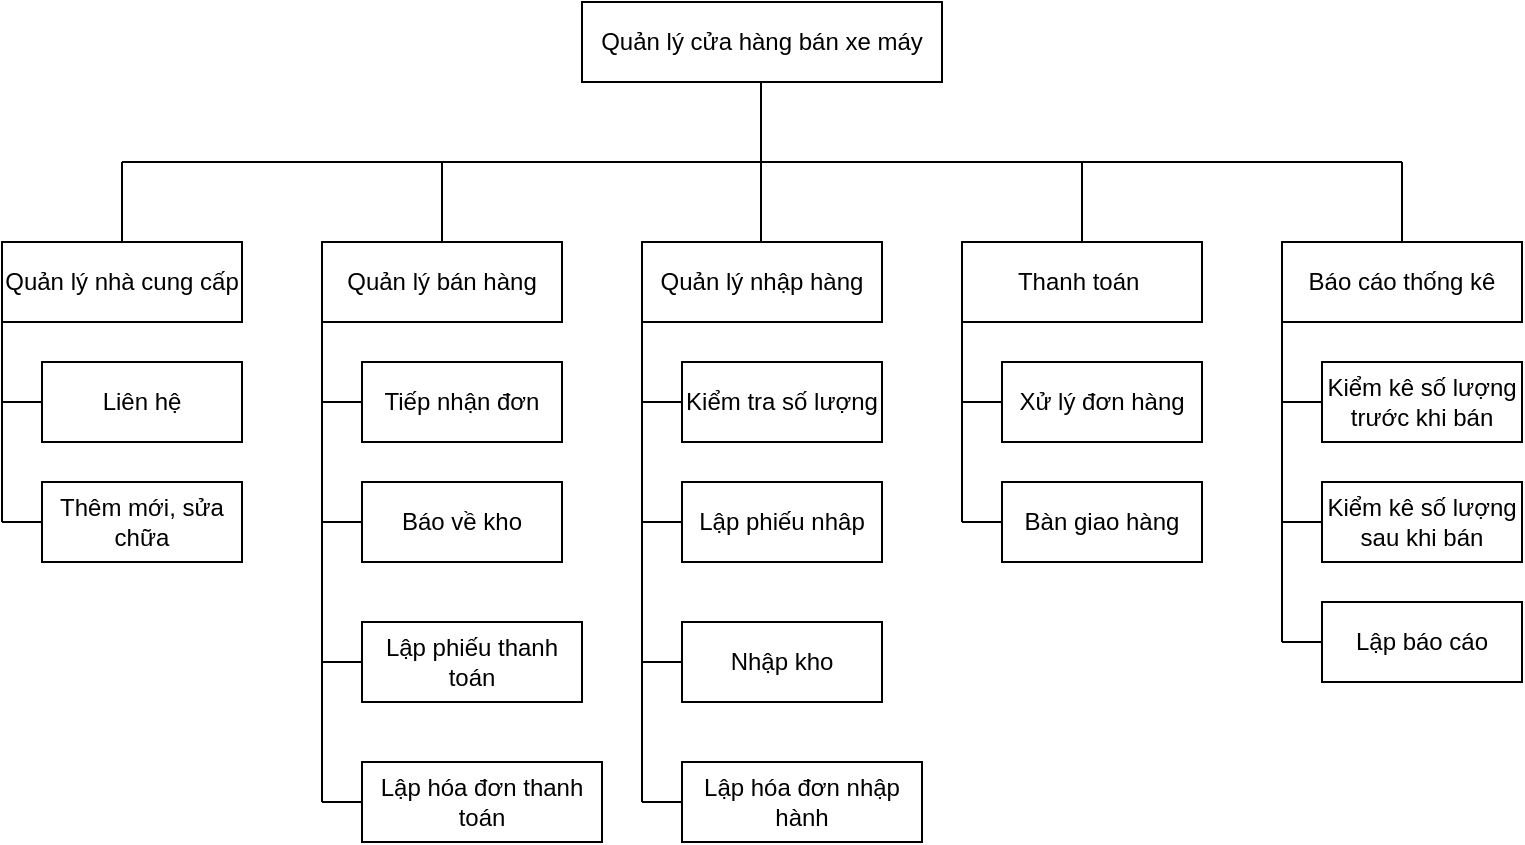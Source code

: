 <mxfile version="24.0.7" type="github">
  <diagram name="Trang-1" id="9hMVYEg62_xoFSdk9WDa">
    <mxGraphModel dx="835" dy="454" grid="1" gridSize="10" guides="1" tooltips="1" connect="1" arrows="1" fold="1" page="1" pageScale="1" pageWidth="827" pageHeight="1169" math="0" shadow="0">
      <root>
        <mxCell id="0" />
        <mxCell id="1" parent="0" />
        <mxCell id="TDgtSww-6UiiI3SMKMvU-1" value="Quản lý cửa hàng bán xe máy" style="rounded=0;whiteSpace=wrap;html=1;" vertex="1" parent="1">
          <mxGeometry x="350" y="40" width="180" height="40" as="geometry" />
        </mxCell>
        <mxCell id="TDgtSww-6UiiI3SMKMvU-5" value="" style="endArrow=none;html=1;rounded=0;" edge="1" parent="1">
          <mxGeometry width="50" height="50" relative="1" as="geometry">
            <mxPoint x="120" y="160" as="sourcePoint" />
            <mxPoint x="120" y="120" as="targetPoint" />
            <Array as="points">
              <mxPoint x="120" y="140" />
            </Array>
          </mxGeometry>
        </mxCell>
        <mxCell id="TDgtSww-6UiiI3SMKMvU-6" value="Quản lý nhà cung cấp" style="rounded=0;whiteSpace=wrap;html=1;" vertex="1" parent="1">
          <mxGeometry x="60" y="160" width="120" height="40" as="geometry" />
        </mxCell>
        <mxCell id="TDgtSww-6UiiI3SMKMvU-8" value="Liên hệ" style="rounded=0;whiteSpace=wrap;html=1;" vertex="1" parent="1">
          <mxGeometry x="80" y="220" width="100" height="40" as="geometry" />
        </mxCell>
        <mxCell id="TDgtSww-6UiiI3SMKMvU-9" value="" style="endArrow=none;html=1;rounded=0;" edge="1" parent="1">
          <mxGeometry width="50" height="50" relative="1" as="geometry">
            <mxPoint x="120" y="120" as="sourcePoint" />
            <mxPoint x="760" y="120" as="targetPoint" />
            <Array as="points" />
          </mxGeometry>
        </mxCell>
        <mxCell id="TDgtSww-6UiiI3SMKMvU-10" value="Thêm mới, sửa chữa" style="rounded=0;whiteSpace=wrap;html=1;" vertex="1" parent="1">
          <mxGeometry x="80" y="280" width="100" height="40" as="geometry" />
        </mxCell>
        <mxCell id="TDgtSww-6UiiI3SMKMvU-11" value="" style="endArrow=none;html=1;rounded=0;" edge="1" parent="1">
          <mxGeometry width="50" height="50" relative="1" as="geometry">
            <mxPoint x="60" y="300" as="sourcePoint" />
            <mxPoint x="60" y="200" as="targetPoint" />
          </mxGeometry>
        </mxCell>
        <mxCell id="TDgtSww-6UiiI3SMKMvU-12" value="" style="endArrow=none;html=1;rounded=0;entryX=0;entryY=0.5;entryDx=0;entryDy=0;" edge="1" parent="1" target="TDgtSww-6UiiI3SMKMvU-10">
          <mxGeometry width="50" height="50" relative="1" as="geometry">
            <mxPoint x="60" y="300" as="sourcePoint" />
            <mxPoint x="110" y="260" as="targetPoint" />
          </mxGeometry>
        </mxCell>
        <mxCell id="TDgtSww-6UiiI3SMKMvU-14" value="" style="endArrow=none;html=1;rounded=0;entryX=0;entryY=0.5;entryDx=0;entryDy=0;" edge="1" parent="1" target="TDgtSww-6UiiI3SMKMvU-8">
          <mxGeometry width="50" height="50" relative="1" as="geometry">
            <mxPoint x="60" y="240" as="sourcePoint" />
            <mxPoint x="110" y="190" as="targetPoint" />
          </mxGeometry>
        </mxCell>
        <mxCell id="TDgtSww-6UiiI3SMKMvU-15" value="" style="endArrow=none;html=1;rounded=0;" edge="1" parent="1">
          <mxGeometry width="50" height="50" relative="1" as="geometry">
            <mxPoint x="280" y="160" as="sourcePoint" />
            <mxPoint x="280" y="120" as="targetPoint" />
          </mxGeometry>
        </mxCell>
        <mxCell id="TDgtSww-6UiiI3SMKMvU-16" value="Quản lý bán hàng" style="rounded=0;whiteSpace=wrap;html=1;" vertex="1" parent="1">
          <mxGeometry x="220" y="160" width="120" height="40" as="geometry" />
        </mxCell>
        <mxCell id="TDgtSww-6UiiI3SMKMvU-17" value="Tiếp nhận đơn" style="rounded=0;whiteSpace=wrap;html=1;" vertex="1" parent="1">
          <mxGeometry x="240" y="220" width="100" height="40" as="geometry" />
        </mxCell>
        <mxCell id="TDgtSww-6UiiI3SMKMvU-18" value="Báo về kho" style="rounded=0;whiteSpace=wrap;html=1;" vertex="1" parent="1">
          <mxGeometry x="240" y="280" width="100" height="40" as="geometry" />
        </mxCell>
        <mxCell id="TDgtSww-6UiiI3SMKMvU-19" value="Lập phiếu thanh toán" style="rounded=0;whiteSpace=wrap;html=1;" vertex="1" parent="1">
          <mxGeometry x="240" y="350" width="110" height="40" as="geometry" />
        </mxCell>
        <mxCell id="TDgtSww-6UiiI3SMKMvU-20" value="Lập hóa đơn thanh toán" style="rounded=0;whiteSpace=wrap;html=1;" vertex="1" parent="1">
          <mxGeometry x="240" y="420" width="120" height="40" as="geometry" />
        </mxCell>
        <mxCell id="TDgtSww-6UiiI3SMKMvU-21" value="" style="endArrow=none;html=1;rounded=0;" edge="1" parent="1">
          <mxGeometry width="50" height="50" relative="1" as="geometry">
            <mxPoint x="220" y="440" as="sourcePoint" />
            <mxPoint x="220" y="200" as="targetPoint" />
          </mxGeometry>
        </mxCell>
        <mxCell id="TDgtSww-6UiiI3SMKMvU-22" value="" style="endArrow=none;html=1;rounded=0;entryX=0;entryY=0.5;entryDx=0;entryDy=0;" edge="1" parent="1" target="TDgtSww-6UiiI3SMKMvU-17">
          <mxGeometry width="50" height="50" relative="1" as="geometry">
            <mxPoint x="220" y="240" as="sourcePoint" />
            <mxPoint x="270" y="190" as="targetPoint" />
          </mxGeometry>
        </mxCell>
        <mxCell id="TDgtSww-6UiiI3SMKMvU-24" value="" style="endArrow=none;html=1;rounded=0;" edge="1" parent="1" target="TDgtSww-6UiiI3SMKMvU-18">
          <mxGeometry width="50" height="50" relative="1" as="geometry">
            <mxPoint x="220" y="300" as="sourcePoint" />
            <mxPoint x="270" y="250" as="targetPoint" />
          </mxGeometry>
        </mxCell>
        <mxCell id="TDgtSww-6UiiI3SMKMvU-25" value="" style="endArrow=none;html=1;rounded=0;" edge="1" parent="1" target="TDgtSww-6UiiI3SMKMvU-19">
          <mxGeometry width="50" height="50" relative="1" as="geometry">
            <mxPoint x="220" y="370" as="sourcePoint" />
            <mxPoint x="270" y="320" as="targetPoint" />
          </mxGeometry>
        </mxCell>
        <mxCell id="TDgtSww-6UiiI3SMKMvU-26" value="" style="endArrow=none;html=1;rounded=0;" edge="1" parent="1" target="TDgtSww-6UiiI3SMKMvU-20">
          <mxGeometry width="50" height="50" relative="1" as="geometry">
            <mxPoint x="220" y="440" as="sourcePoint" />
            <mxPoint x="270" y="390" as="targetPoint" />
          </mxGeometry>
        </mxCell>
        <mxCell id="TDgtSww-6UiiI3SMKMvU-30" value="" style="endArrow=none;html=1;rounded=0;" edge="1" parent="1">
          <mxGeometry width="50" height="50" relative="1" as="geometry">
            <mxPoint x="439.5" y="160" as="sourcePoint" />
            <mxPoint x="439.5" y="80" as="targetPoint" />
          </mxGeometry>
        </mxCell>
        <mxCell id="TDgtSww-6UiiI3SMKMvU-31" value="Quản lý nhập hàng" style="rounded=0;whiteSpace=wrap;html=1;" vertex="1" parent="1">
          <mxGeometry x="380" y="160" width="120" height="40" as="geometry" />
        </mxCell>
        <mxCell id="TDgtSww-6UiiI3SMKMvU-32" value="Kiểm tra số lượng" style="rounded=0;whiteSpace=wrap;html=1;" vertex="1" parent="1">
          <mxGeometry x="400" y="220" width="100" height="40" as="geometry" />
        </mxCell>
        <mxCell id="TDgtSww-6UiiI3SMKMvU-35" value="Lập phiếu nhâp" style="rounded=0;whiteSpace=wrap;html=1;" vertex="1" parent="1">
          <mxGeometry x="400" y="280" width="100" height="40" as="geometry" />
        </mxCell>
        <mxCell id="TDgtSww-6UiiI3SMKMvU-36" value="Nhập kho" style="rounded=0;whiteSpace=wrap;html=1;" vertex="1" parent="1">
          <mxGeometry x="400" y="350" width="100" height="40" as="geometry" />
        </mxCell>
        <mxCell id="TDgtSww-6UiiI3SMKMvU-37" value="Lập hóa đơn nhập hành" style="rounded=0;whiteSpace=wrap;html=1;" vertex="1" parent="1">
          <mxGeometry x="400" y="420" width="120" height="40" as="geometry" />
        </mxCell>
        <mxCell id="TDgtSww-6UiiI3SMKMvU-38" value="" style="endArrow=none;html=1;rounded=0;" edge="1" parent="1">
          <mxGeometry width="50" height="50" relative="1" as="geometry">
            <mxPoint x="380" y="440" as="sourcePoint" />
            <mxPoint x="380" y="200" as="targetPoint" />
          </mxGeometry>
        </mxCell>
        <mxCell id="TDgtSww-6UiiI3SMKMvU-39" value="" style="endArrow=none;html=1;rounded=0;entryX=0;entryY=0.5;entryDx=0;entryDy=0;" edge="1" parent="1" target="TDgtSww-6UiiI3SMKMvU-32">
          <mxGeometry width="50" height="50" relative="1" as="geometry">
            <mxPoint x="380" y="240" as="sourcePoint" />
            <mxPoint x="430" y="190" as="targetPoint" />
          </mxGeometry>
        </mxCell>
        <mxCell id="TDgtSww-6UiiI3SMKMvU-40" value="" style="endArrow=none;html=1;rounded=0;" edge="1" parent="1" target="TDgtSww-6UiiI3SMKMvU-35">
          <mxGeometry width="50" height="50" relative="1" as="geometry">
            <mxPoint x="380" y="300" as="sourcePoint" />
            <mxPoint x="430" y="250" as="targetPoint" />
          </mxGeometry>
        </mxCell>
        <mxCell id="TDgtSww-6UiiI3SMKMvU-41" value="" style="endArrow=none;html=1;rounded=0;" edge="1" parent="1" target="TDgtSww-6UiiI3SMKMvU-36">
          <mxGeometry width="50" height="50" relative="1" as="geometry">
            <mxPoint x="380" y="370" as="sourcePoint" />
            <mxPoint x="430" y="320" as="targetPoint" />
          </mxGeometry>
        </mxCell>
        <mxCell id="TDgtSww-6UiiI3SMKMvU-42" value="" style="endArrow=none;html=1;rounded=0;" edge="1" parent="1" target="TDgtSww-6UiiI3SMKMvU-37">
          <mxGeometry width="50" height="50" relative="1" as="geometry">
            <mxPoint x="380" y="440" as="sourcePoint" />
            <mxPoint x="430" y="390" as="targetPoint" />
          </mxGeometry>
        </mxCell>
        <mxCell id="TDgtSww-6UiiI3SMKMvU-43" value="" style="endArrow=none;html=1;rounded=0;" edge="1" parent="1">
          <mxGeometry width="50" height="50" relative="1" as="geometry">
            <mxPoint x="600" y="160" as="sourcePoint" />
            <mxPoint x="600" y="120" as="targetPoint" />
          </mxGeometry>
        </mxCell>
        <mxCell id="TDgtSww-6UiiI3SMKMvU-44" value="Thanh toán&amp;nbsp;" style="rounded=0;whiteSpace=wrap;html=1;" vertex="1" parent="1">
          <mxGeometry x="540" y="160" width="120" height="40" as="geometry" />
        </mxCell>
        <mxCell id="TDgtSww-6UiiI3SMKMvU-45" value="Xử lý đơn hàng" style="rounded=0;whiteSpace=wrap;html=1;" vertex="1" parent="1">
          <mxGeometry x="560" y="220" width="100" height="40" as="geometry" />
        </mxCell>
        <mxCell id="TDgtSww-6UiiI3SMKMvU-46" value="Bàn giao hàng" style="rounded=0;whiteSpace=wrap;html=1;" vertex="1" parent="1">
          <mxGeometry x="560" y="280" width="100" height="40" as="geometry" />
        </mxCell>
        <mxCell id="TDgtSww-6UiiI3SMKMvU-47" value="" style="endArrow=none;html=1;rounded=0;" edge="1" parent="1">
          <mxGeometry width="50" height="50" relative="1" as="geometry">
            <mxPoint x="540" y="300" as="sourcePoint" />
            <mxPoint x="540" y="200" as="targetPoint" />
          </mxGeometry>
        </mxCell>
        <mxCell id="TDgtSww-6UiiI3SMKMvU-48" value="" style="endArrow=none;html=1;rounded=0;entryX=0;entryY=0.5;entryDx=0;entryDy=0;" edge="1" parent="1" target="TDgtSww-6UiiI3SMKMvU-46">
          <mxGeometry width="50" height="50" relative="1" as="geometry">
            <mxPoint x="540" y="300" as="sourcePoint" />
            <mxPoint x="590" y="250" as="targetPoint" />
          </mxGeometry>
        </mxCell>
        <mxCell id="TDgtSww-6UiiI3SMKMvU-49" value="" style="endArrow=none;html=1;rounded=0;" edge="1" parent="1" target="TDgtSww-6UiiI3SMKMvU-45">
          <mxGeometry width="50" height="50" relative="1" as="geometry">
            <mxPoint x="540" y="240" as="sourcePoint" />
            <mxPoint x="590" y="190" as="targetPoint" />
          </mxGeometry>
        </mxCell>
        <mxCell id="TDgtSww-6UiiI3SMKMvU-50" value="" style="endArrow=none;html=1;rounded=0;" edge="1" parent="1">
          <mxGeometry width="50" height="50" relative="1" as="geometry">
            <mxPoint x="760" y="160" as="sourcePoint" />
            <mxPoint x="760" y="120" as="targetPoint" />
          </mxGeometry>
        </mxCell>
        <mxCell id="TDgtSww-6UiiI3SMKMvU-51" value="Báo cáo thống kê" style="rounded=0;whiteSpace=wrap;html=1;" vertex="1" parent="1">
          <mxGeometry x="700" y="160" width="120" height="40" as="geometry" />
        </mxCell>
        <mxCell id="TDgtSww-6UiiI3SMKMvU-52" value="Kiểm kê số lượng trước khi bán" style="rounded=0;whiteSpace=wrap;html=1;" vertex="1" parent="1">
          <mxGeometry x="720" y="220" width="100" height="40" as="geometry" />
        </mxCell>
        <mxCell id="TDgtSww-6UiiI3SMKMvU-53" value="Kiểm kê số lượng sau khi bán" style="rounded=0;whiteSpace=wrap;html=1;" vertex="1" parent="1">
          <mxGeometry x="720" y="280" width="100" height="40" as="geometry" />
        </mxCell>
        <mxCell id="TDgtSww-6UiiI3SMKMvU-54" value="Lập báo cáo" style="rounded=0;whiteSpace=wrap;html=1;" vertex="1" parent="1">
          <mxGeometry x="720" y="340" width="100" height="40" as="geometry" />
        </mxCell>
        <mxCell id="TDgtSww-6UiiI3SMKMvU-57" value="" style="endArrow=none;html=1;rounded=0;entryX=0;entryY=0.5;entryDx=0;entryDy=0;" edge="1" parent="1" target="TDgtSww-6UiiI3SMKMvU-52">
          <mxGeometry width="50" height="50" relative="1" as="geometry">
            <mxPoint x="700" y="240" as="sourcePoint" />
            <mxPoint x="750" y="190" as="targetPoint" />
          </mxGeometry>
        </mxCell>
        <mxCell id="TDgtSww-6UiiI3SMKMvU-58" value="" style="endArrow=none;html=1;rounded=0;" edge="1" parent="1" target="TDgtSww-6UiiI3SMKMvU-53">
          <mxGeometry width="50" height="50" relative="1" as="geometry">
            <mxPoint x="700" y="300" as="sourcePoint" />
            <mxPoint x="750" y="250" as="targetPoint" />
          </mxGeometry>
        </mxCell>
        <mxCell id="TDgtSww-6UiiI3SMKMvU-59" value="" style="endArrow=none;html=1;rounded=0;entryX=0;entryY=0.5;entryDx=0;entryDy=0;" edge="1" parent="1" target="TDgtSww-6UiiI3SMKMvU-54">
          <mxGeometry width="50" height="50" relative="1" as="geometry">
            <mxPoint x="700" y="360" as="sourcePoint" />
            <mxPoint x="750" y="320" as="targetPoint" />
          </mxGeometry>
        </mxCell>
        <mxCell id="TDgtSww-6UiiI3SMKMvU-60" value="" style="endArrow=none;html=1;rounded=0;" edge="1" parent="1">
          <mxGeometry width="50" height="50" relative="1" as="geometry">
            <mxPoint x="700" y="360" as="sourcePoint" />
            <mxPoint x="700" y="200" as="targetPoint" />
          </mxGeometry>
        </mxCell>
      </root>
    </mxGraphModel>
  </diagram>
</mxfile>
